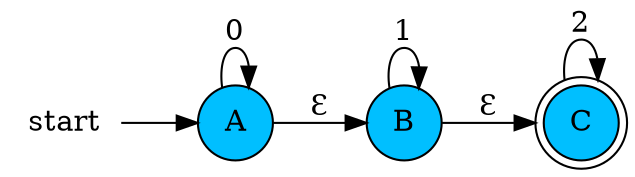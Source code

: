 digraph G{
    rankdir=LR
    start[shape=plaintext]
    A,B[shape=circle,fillcolor=deepskyblue,style=filled]
    C[shape=doublecircle,fillcolor=deepskyblue,style=filled]
    start->A
    A->A[label="0"]
    A->B[label="ℇ"]
    B->B[label="1"]
    B->C[label="ℇ"]
    C->C[label="2"]
}